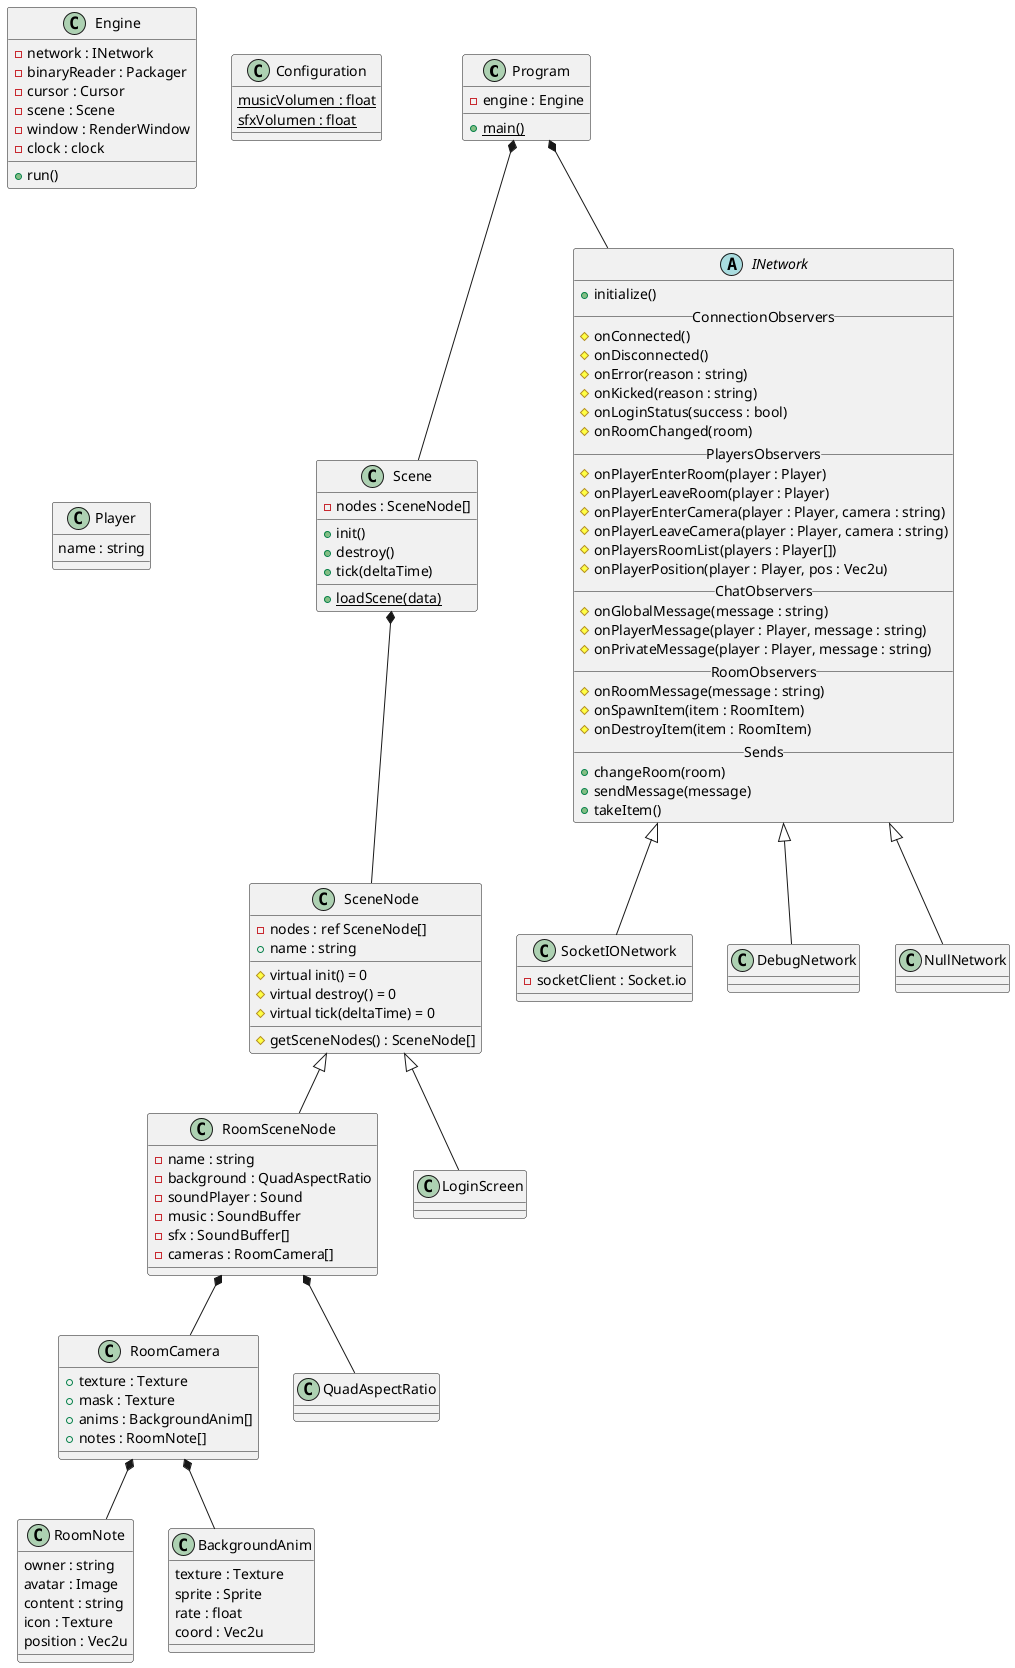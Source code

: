 @startuml

class Program
{
    - engine : Engine
    + {static} main()
}

class Engine
{
    - network : INetwork
    - binaryReader : Packager
    - cursor : Cursor
    - scene : Scene
    - window : RenderWindow
    - clock : clock

    + run()
}

class Configuration
{
    {static} musicVolumen : float
    {static} sfxVolumen : float
}

class Scene
{
    - nodes : SceneNode[]
    __
    + init()
    + destroy()
    + tick(deltaTime)
    __
    + {static} loadScene(data)
}

class SceneNode
{
    - nodes : ref SceneNode[]
    + name : string
    __
    # virtual init() = 0
    # virtual destroy() = 0
    # virtual tick(deltaTime) = 0
    __
    # getSceneNodes() : SceneNode[]
}

class RoomSceneNode
{
    - name : string
    - background : QuadAspectRatio
    - soundPlayer : Sound
    - music : SoundBuffer
    - sfx : SoundBuffer[]
    - cameras : RoomCamera[]
}

class RoomCamera
{
    + texture : Texture
    + mask : Texture
    + anims : BackgroundAnim[]
    + notes : RoomNote[]
}

class RoomNote
{
    owner : string
    avatar : Image
    content : string
    icon : Texture
    position : Vec2u
}

class BackgroundAnim
{
    texture : Texture
    sprite : Sprite
    rate : float
    coord : Vec2u
}

class Player
{
    name : string

}

abstract INetwork
{
    + initialize()
    __ConnectionObservers__
    # onConnected()
    # onDisconnected()
    # onError(reason : string)
    # onKicked(reason : string)
    # onLoginStatus(success : bool)
    # onRoomChanged(room)
    __PlayersObservers__
    # onPlayerEnterRoom(player : Player)
    # onPlayerLeaveRoom(player : Player)
    # onPlayerEnterCamera(player : Player, camera : string)
    # onPlayerLeaveCamera(player : Player, camera : string)
    # onPlayersRoomList(players : Player[])
    # onPlayerPosition(player : Player, pos : Vec2u)
    __ChatObservers__
    # onGlobalMessage(message : string)
    # onPlayerMessage(player : Player, message : string)
    # onPrivateMessage(player : Player, message : string)
    __RoomObservers__
    # onRoomMessage(message : string)
    # onSpawnItem(item : RoomItem)
    # onDestroyItem(item : RoomItem)
    __Sends__
    + changeRoom(room)
    + sendMessage(message)
    + takeItem()
}

class SocketIONetwork
{
    - socketClient : Socket.io
}

class DebugNetwork
{
}


'
' Relations
'-----------------------------------------------------------------------------------------------------------------------
INetwork <|-- SocketIONetwork
INetwork <|-- DebugNetwork
INetwork <|-- NullNetwork


SceneNode <|-- RoomSceneNode
SceneNode <|-- LoginScreen

RoomSceneNode *-- RoomCamera
RoomSceneNode *-- QuadAspectRatio

RoomCamera *-- RoomNote
RoomCamera *-- BackgroundAnim

Scene *-- SceneNode

Program *-- Scene
Program *-- INetwork


@enduml